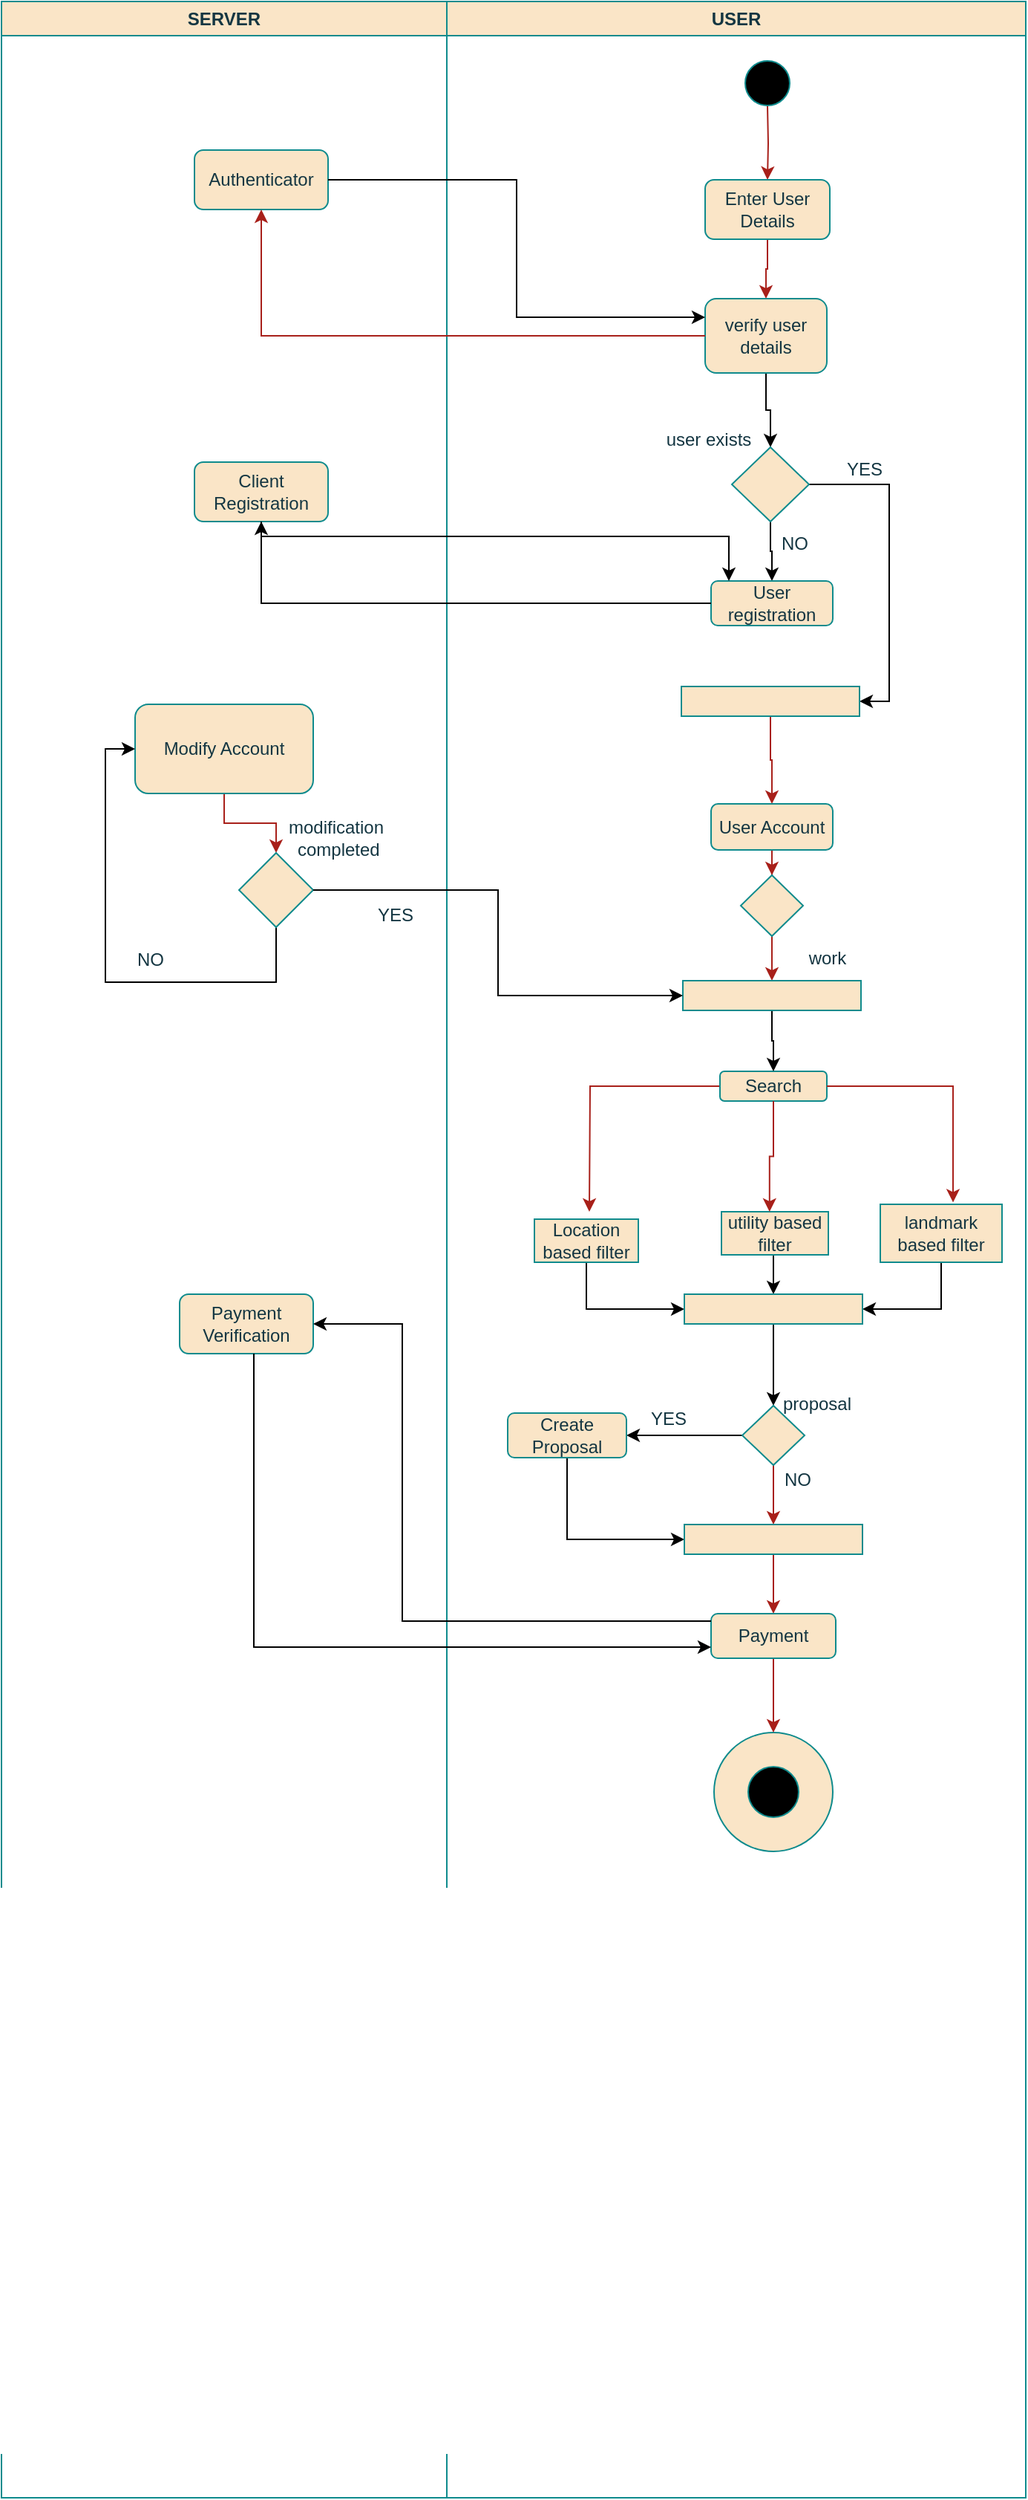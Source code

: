 <mxfile version="24.0.0" type="github">
  <diagram id="prtHgNgQTEPvFCAcTncT" name="Page-1">
    <mxGraphModel dx="2345" dy="1100" grid="1" gridSize="10" guides="1" tooltips="1" connect="1" arrows="1" fold="1" page="1" pageScale="1" pageWidth="827" pageHeight="1169" math="0" shadow="0">
      <root>
        <mxCell id="0" />
        <mxCell id="1" parent="0" />
        <mxCell id="Ph-Yry3BAkA_j3NdTSEP-2" value="USER" style="swimlane;whiteSpace=wrap;html=1;labelBackgroundColor=none;fillColor=#FAE5C7;strokeColor=#0F8B8D;fontColor=#143642;" vertex="1" parent="1">
          <mxGeometry x="370" y="120" width="390" height="1680" as="geometry" />
        </mxCell>
        <mxCell id="Ph-Yry3BAkA_j3NdTSEP-81" value="" style="ellipse;whiteSpace=wrap;html=1;strokeColor=#0F8B8D;align=center;verticalAlign=middle;fontFamily=Helvetica;fontSize=12;fontColor=#143642;fillColor=#FAE5C7;labelBackgroundColor=none;" vertex="1" parent="Ph-Yry3BAkA_j3NdTSEP-2">
          <mxGeometry x="180" y="1165" width="80" height="80" as="geometry" />
        </mxCell>
        <mxCell id="Ph-Yry3BAkA_j3NdTSEP-7" style="edgeStyle=orthogonalEdgeStyle;rounded=0;orthogonalLoop=1;jettySize=auto;html=1;entryX=0.5;entryY=0;entryDx=0;entryDy=0;fontFamily=Helvetica;fontSize=12;fontColor=default;labelBackgroundColor=none;strokeColor=#A8201A;" edge="1" parent="Ph-Yry3BAkA_j3NdTSEP-2" target="Ph-Yry3BAkA_j3NdTSEP-6">
          <mxGeometry relative="1" as="geometry">
            <mxPoint x="216" y="70" as="sourcePoint" />
          </mxGeometry>
        </mxCell>
        <mxCell id="Ph-Yry3BAkA_j3NdTSEP-5" value="" style="ellipse;whiteSpace=wrap;html=1;aspect=fixed;color:black;fillColor=#000000;labelBackgroundColor=none;strokeColor=#0F8B8D;fontColor=#143642;" vertex="1" parent="Ph-Yry3BAkA_j3NdTSEP-2">
          <mxGeometry x="201" y="40" width="30" height="30" as="geometry" />
        </mxCell>
        <mxCell id="Ph-Yry3BAkA_j3NdTSEP-9" style="edgeStyle=orthogonalEdgeStyle;rounded=0;orthogonalLoop=1;jettySize=auto;html=1;exitX=0.5;exitY=1;exitDx=0;exitDy=0;entryX=0.5;entryY=0;entryDx=0;entryDy=0;fontFamily=Helvetica;fontSize=12;fontColor=default;labelBackgroundColor=none;strokeColor=#A8201A;" edge="1" parent="Ph-Yry3BAkA_j3NdTSEP-2" source="Ph-Yry3BAkA_j3NdTSEP-6" target="Ph-Yry3BAkA_j3NdTSEP-8">
          <mxGeometry relative="1" as="geometry" />
        </mxCell>
        <mxCell id="Ph-Yry3BAkA_j3NdTSEP-6" value="Enter User Details" style="rounded=1;whiteSpace=wrap;html=1;strokeColor=#0F8B8D;align=center;verticalAlign=middle;fontFamily=Helvetica;fontSize=12;fontColor=#143642;fillColor=#FAE5C7;labelBackgroundColor=none;" vertex="1" parent="Ph-Yry3BAkA_j3NdTSEP-2">
          <mxGeometry x="174" y="120" width="84" height="40" as="geometry" />
        </mxCell>
        <mxCell id="Ph-Yry3BAkA_j3NdTSEP-85" style="edgeStyle=orthogonalEdgeStyle;rounded=0;orthogonalLoop=1;jettySize=auto;html=1;entryX=0.5;entryY=0;entryDx=0;entryDy=0;" edge="1" parent="Ph-Yry3BAkA_j3NdTSEP-2" source="Ph-Yry3BAkA_j3NdTSEP-8" target="Ph-Yry3BAkA_j3NdTSEP-13">
          <mxGeometry relative="1" as="geometry" />
        </mxCell>
        <mxCell id="Ph-Yry3BAkA_j3NdTSEP-8" value="verify user details" style="rounded=1;whiteSpace=wrap;html=1;strokeColor=#0F8B8D;align=center;verticalAlign=middle;fontFamily=Helvetica;fontSize=12;fontColor=#143642;fillColor=#FAE5C7;labelBackgroundColor=none;" vertex="1" parent="Ph-Yry3BAkA_j3NdTSEP-2">
          <mxGeometry x="174" y="200" width="82" height="50" as="geometry" />
        </mxCell>
        <mxCell id="Ph-Yry3BAkA_j3NdTSEP-99" style="edgeStyle=orthogonalEdgeStyle;rounded=0;orthogonalLoop=1;jettySize=auto;html=1;entryX=0.5;entryY=0;entryDx=0;entryDy=0;" edge="1" parent="Ph-Yry3BAkA_j3NdTSEP-2" source="Ph-Yry3BAkA_j3NdTSEP-13" target="Ph-Yry3BAkA_j3NdTSEP-16">
          <mxGeometry relative="1" as="geometry" />
        </mxCell>
        <mxCell id="Ph-Yry3BAkA_j3NdTSEP-101" style="edgeStyle=orthogonalEdgeStyle;rounded=0;orthogonalLoop=1;jettySize=auto;html=1;entryX=1;entryY=0.5;entryDx=0;entryDy=0;" edge="1" parent="Ph-Yry3BAkA_j3NdTSEP-2" source="Ph-Yry3BAkA_j3NdTSEP-13" target="Ph-Yry3BAkA_j3NdTSEP-21">
          <mxGeometry relative="1" as="geometry">
            <Array as="points">
              <mxPoint x="298" y="325" />
              <mxPoint x="298" y="471" />
            </Array>
          </mxGeometry>
        </mxCell>
        <mxCell id="Ph-Yry3BAkA_j3NdTSEP-13" value="" style="rhombus;whiteSpace=wrap;html=1;strokeColor=#0F8B8D;align=center;verticalAlign=middle;fontFamily=Helvetica;fontSize=12;fontColor=#143642;fillColor=#FAE5C7;labelBackgroundColor=none;" vertex="1" parent="Ph-Yry3BAkA_j3NdTSEP-2">
          <mxGeometry x="192" y="300" width="52" height="50" as="geometry" />
        </mxCell>
        <mxCell id="Ph-Yry3BAkA_j3NdTSEP-16" value="User registration" style="rounded=1;whiteSpace=wrap;html=1;strokeColor=#0F8B8D;align=center;verticalAlign=middle;fontFamily=Helvetica;fontSize=12;fontColor=#143642;fillColor=#FAE5C7;labelBackgroundColor=none;" vertex="1" parent="Ph-Yry3BAkA_j3NdTSEP-2">
          <mxGeometry x="178" y="390" width="82" height="30" as="geometry" />
        </mxCell>
        <mxCell id="Ph-Yry3BAkA_j3NdTSEP-28" style="edgeStyle=orthogonalEdgeStyle;rounded=0;orthogonalLoop=1;jettySize=auto;html=1;entryX=0.5;entryY=0;entryDx=0;entryDy=0;fontFamily=Helvetica;fontSize=12;fontColor=default;labelBackgroundColor=none;strokeColor=#A8201A;" edge="1" parent="Ph-Yry3BAkA_j3NdTSEP-2" source="Ph-Yry3BAkA_j3NdTSEP-21" target="Ph-Yry3BAkA_j3NdTSEP-27">
          <mxGeometry relative="1" as="geometry" />
        </mxCell>
        <mxCell id="Ph-Yry3BAkA_j3NdTSEP-21" value="" style="rounded=0;whiteSpace=wrap;html=1;strokeColor=#0F8B8D;align=center;verticalAlign=middle;fontFamily=Helvetica;fontSize=12;fontColor=#143642;fillColor=#FAE5C7;labelBackgroundColor=none;" vertex="1" parent="Ph-Yry3BAkA_j3NdTSEP-2">
          <mxGeometry x="158" y="461" width="120" height="20" as="geometry" />
        </mxCell>
        <mxCell id="Ph-Yry3BAkA_j3NdTSEP-24" value="&lt;div&gt;user exists&lt;/div&gt;" style="text;html=1;align=center;verticalAlign=middle;resizable=0;points=[];autosize=1;strokeColor=none;fillColor=none;fontFamily=Helvetica;fontSize=12;fontColor=#143642;labelBackgroundColor=none;" vertex="1" parent="Ph-Yry3BAkA_j3NdTSEP-2">
          <mxGeometry x="136" y="280" width="80" height="30" as="geometry" />
        </mxCell>
        <mxCell id="Ph-Yry3BAkA_j3NdTSEP-30" value="" style="edgeStyle=orthogonalEdgeStyle;rounded=0;orthogonalLoop=1;jettySize=auto;html=1;fontFamily=Helvetica;fontSize=12;fontColor=default;entryX=0.5;entryY=0;entryDx=0;entryDy=0;labelBackgroundColor=none;strokeColor=#A8201A;" edge="1" parent="Ph-Yry3BAkA_j3NdTSEP-2" source="Ph-Yry3BAkA_j3NdTSEP-27" target="Ph-Yry3BAkA_j3NdTSEP-31">
          <mxGeometry relative="1" as="geometry">
            <mxPoint x="218" y="641" as="targetPoint" />
          </mxGeometry>
        </mxCell>
        <mxCell id="Ph-Yry3BAkA_j3NdTSEP-27" value="User Account" style="rounded=1;whiteSpace=wrap;html=1;strokeColor=#0F8B8D;align=center;verticalAlign=middle;fontFamily=Helvetica;fontSize=12;fontColor=#143642;fillColor=#FAE5C7;labelBackgroundColor=none;" vertex="1" parent="Ph-Yry3BAkA_j3NdTSEP-2">
          <mxGeometry x="178" y="540" width="82" height="31" as="geometry" />
        </mxCell>
        <mxCell id="Ph-Yry3BAkA_j3NdTSEP-47" style="edgeStyle=orthogonalEdgeStyle;rounded=0;orthogonalLoop=1;jettySize=auto;html=1;entryX=0.5;entryY=0;entryDx=0;entryDy=0;fontFamily=Helvetica;fontSize=12;fontColor=default;labelBackgroundColor=none;strokeColor=#A8201A;" edge="1" parent="Ph-Yry3BAkA_j3NdTSEP-2" source="Ph-Yry3BAkA_j3NdTSEP-31" target="Ph-Yry3BAkA_j3NdTSEP-43">
          <mxGeometry relative="1" as="geometry" />
        </mxCell>
        <mxCell id="Ph-Yry3BAkA_j3NdTSEP-31" value="" style="rhombus;whiteSpace=wrap;html=1;strokeColor=#0F8B8D;align=center;verticalAlign=middle;fontFamily=Helvetica;fontSize=12;fontColor=#143642;fillColor=#FAE5C7;labelBackgroundColor=none;" vertex="1" parent="Ph-Yry3BAkA_j3NdTSEP-2">
          <mxGeometry x="198" y="588" width="42" height="41" as="geometry" />
        </mxCell>
        <mxCell id="Ph-Yry3BAkA_j3NdTSEP-32" value="work" style="text;html=1;align=center;verticalAlign=middle;resizable=0;points=[];autosize=1;strokeColor=none;fillColor=none;fontFamily=Helvetica;fontSize=12;fontColor=#143642;labelBackgroundColor=none;" vertex="1" parent="Ph-Yry3BAkA_j3NdTSEP-2">
          <mxGeometry x="231" y="629" width="50" height="30" as="geometry" />
        </mxCell>
        <mxCell id="Ph-Yry3BAkA_j3NdTSEP-25" value="NO" style="text;html=1;align=center;verticalAlign=middle;resizable=0;points=[];autosize=1;strokeColor=none;fillColor=none;fontFamily=Helvetica;fontSize=12;fontColor=#143642;labelBackgroundColor=none;" vertex="1" parent="Ph-Yry3BAkA_j3NdTSEP-2">
          <mxGeometry x="214" y="350" width="40" height="30" as="geometry" />
        </mxCell>
        <mxCell id="Ph-Yry3BAkA_j3NdTSEP-26" value="YES" style="text;html=1;align=center;verticalAlign=middle;resizable=0;points=[];autosize=1;strokeColor=none;fillColor=none;fontFamily=Helvetica;fontSize=12;fontColor=#143642;labelBackgroundColor=none;" vertex="1" parent="Ph-Yry3BAkA_j3NdTSEP-2">
          <mxGeometry x="256" y="300" width="50" height="30" as="geometry" />
        </mxCell>
        <mxCell id="Ph-Yry3BAkA_j3NdTSEP-56" style="edgeStyle=orthogonalEdgeStyle;rounded=0;orthogonalLoop=1;jettySize=auto;html=1;entryX=0.5;entryY=0;entryDx=0;entryDy=0;fontFamily=Helvetica;fontSize=12;fontColor=default;labelBackgroundColor=none;strokeColor=#A8201A;" edge="1" parent="Ph-Yry3BAkA_j3NdTSEP-2" source="Ph-Yry3BAkA_j3NdTSEP-40">
          <mxGeometry relative="1" as="geometry">
            <mxPoint x="96" y="814.5" as="targetPoint" />
          </mxGeometry>
        </mxCell>
        <mxCell id="Ph-Yry3BAkA_j3NdTSEP-40" value="&lt;div&gt;Search&lt;/div&gt;" style="rounded=1;whiteSpace=wrap;html=1;strokeColor=#0F8B8D;align=center;verticalAlign=middle;fontFamily=Helvetica;fontSize=12;fontColor=#143642;fillColor=#FAE5C7;labelBackgroundColor=none;" vertex="1" parent="Ph-Yry3BAkA_j3NdTSEP-2">
          <mxGeometry x="184" y="720" width="72" height="20" as="geometry" />
        </mxCell>
        <mxCell id="Ph-Yry3BAkA_j3NdTSEP-96" style="edgeStyle=orthogonalEdgeStyle;rounded=0;orthogonalLoop=1;jettySize=auto;html=1;entryX=0.5;entryY=0;entryDx=0;entryDy=0;" edge="1" parent="Ph-Yry3BAkA_j3NdTSEP-2" source="Ph-Yry3BAkA_j3NdTSEP-43" target="Ph-Yry3BAkA_j3NdTSEP-40">
          <mxGeometry relative="1" as="geometry" />
        </mxCell>
        <mxCell id="Ph-Yry3BAkA_j3NdTSEP-43" value="" style="rounded=0;whiteSpace=wrap;html=1;strokeColor=#0F8B8D;align=center;verticalAlign=middle;fontFamily=Helvetica;fontSize=12;fontColor=#143642;fillColor=#FAE5C7;labelBackgroundColor=none;" vertex="1" parent="Ph-Yry3BAkA_j3NdTSEP-2">
          <mxGeometry x="159" y="659" width="120" height="20" as="geometry" />
        </mxCell>
        <mxCell id="Ph-Yry3BAkA_j3NdTSEP-89" style="edgeStyle=orthogonalEdgeStyle;rounded=0;orthogonalLoop=1;jettySize=auto;html=1;entryX=0;entryY=0.5;entryDx=0;entryDy=0;" edge="1" parent="Ph-Yry3BAkA_j3NdTSEP-2" source="Ph-Yry3BAkA_j3NdTSEP-53" target="Ph-Yry3BAkA_j3NdTSEP-59">
          <mxGeometry relative="1" as="geometry">
            <Array as="points">
              <mxPoint x="94" y="880" />
            </Array>
          </mxGeometry>
        </mxCell>
        <mxCell id="Ph-Yry3BAkA_j3NdTSEP-53" value="Location based filter" style="whiteSpace=wrap;html=1;strokeColor=#0F8B8D;align=center;verticalAlign=middle;fontFamily=Helvetica;fontSize=12;fontColor=#143642;fillColor=#FAE5C7;labelBackgroundColor=none;" vertex="1" parent="Ph-Yry3BAkA_j3NdTSEP-2">
          <mxGeometry x="59" y="819.5" width="70" height="29" as="geometry" />
        </mxCell>
        <mxCell id="Ph-Yry3BAkA_j3NdTSEP-88" style="edgeStyle=orthogonalEdgeStyle;rounded=0;orthogonalLoop=1;jettySize=auto;html=1;exitX=0.5;exitY=1;exitDx=0;exitDy=0;entryX=1;entryY=0.5;entryDx=0;entryDy=0;" edge="1" parent="Ph-Yry3BAkA_j3NdTSEP-2" source="Ph-Yry3BAkA_j3NdTSEP-54" target="Ph-Yry3BAkA_j3NdTSEP-59">
          <mxGeometry relative="1" as="geometry" />
        </mxCell>
        <mxCell id="Ph-Yry3BAkA_j3NdTSEP-54" value="landmark based filter" style="whiteSpace=wrap;html=1;strokeColor=#0F8B8D;align=center;verticalAlign=middle;fontFamily=Helvetica;fontSize=12;fontColor=#143642;fillColor=#FAE5C7;labelBackgroundColor=none;" vertex="1" parent="Ph-Yry3BAkA_j3NdTSEP-2">
          <mxGeometry x="292" y="809.5" width="82" height="39" as="geometry" />
        </mxCell>
        <mxCell id="Ph-Yry3BAkA_j3NdTSEP-87" style="edgeStyle=orthogonalEdgeStyle;rounded=0;orthogonalLoop=1;jettySize=auto;html=1;exitX=0.5;exitY=1;exitDx=0;exitDy=0;entryX=0.5;entryY=0;entryDx=0;entryDy=0;" edge="1" parent="Ph-Yry3BAkA_j3NdTSEP-2" source="Ph-Yry3BAkA_j3NdTSEP-55" target="Ph-Yry3BAkA_j3NdTSEP-59">
          <mxGeometry relative="1" as="geometry" />
        </mxCell>
        <mxCell id="Ph-Yry3BAkA_j3NdTSEP-55" value="utility based filter" style="whiteSpace=wrap;html=1;strokeColor=#0F8B8D;align=center;verticalAlign=middle;fontFamily=Helvetica;fontSize=12;fontColor=#143642;fillColor=#FAE5C7;labelBackgroundColor=none;" vertex="1" parent="Ph-Yry3BAkA_j3NdTSEP-2">
          <mxGeometry x="185" y="814.5" width="72" height="29" as="geometry" />
        </mxCell>
        <mxCell id="Ph-Yry3BAkA_j3NdTSEP-57" style="edgeStyle=orthogonalEdgeStyle;rounded=0;orthogonalLoop=1;jettySize=auto;html=1;entryX=0.45;entryY=0;entryDx=0;entryDy=0;entryPerimeter=0;fontFamily=Helvetica;fontSize=12;fontColor=default;labelBackgroundColor=none;strokeColor=#A8201A;" edge="1" parent="Ph-Yry3BAkA_j3NdTSEP-2" source="Ph-Yry3BAkA_j3NdTSEP-40" target="Ph-Yry3BAkA_j3NdTSEP-55">
          <mxGeometry relative="1" as="geometry" />
        </mxCell>
        <mxCell id="Ph-Yry3BAkA_j3NdTSEP-58" style="edgeStyle=orthogonalEdgeStyle;rounded=0;orthogonalLoop=1;jettySize=auto;html=1;entryX=0.592;entryY=-0.033;entryDx=0;entryDy=0;entryPerimeter=0;fontFamily=Helvetica;fontSize=12;fontColor=default;labelBackgroundColor=none;strokeColor=#A8201A;" edge="1" parent="Ph-Yry3BAkA_j3NdTSEP-2" source="Ph-Yry3BAkA_j3NdTSEP-40" target="Ph-Yry3BAkA_j3NdTSEP-54">
          <mxGeometry relative="1" as="geometry">
            <Array as="points">
              <mxPoint x="341" y="730" />
              <mxPoint x="341" y="808" />
            </Array>
          </mxGeometry>
        </mxCell>
        <mxCell id="Ph-Yry3BAkA_j3NdTSEP-92" style="edgeStyle=orthogonalEdgeStyle;rounded=0;orthogonalLoop=1;jettySize=auto;html=1;entryX=0.5;entryY=0;entryDx=0;entryDy=0;" edge="1" parent="Ph-Yry3BAkA_j3NdTSEP-2" source="Ph-Yry3BAkA_j3NdTSEP-59" target="Ph-Yry3BAkA_j3NdTSEP-63">
          <mxGeometry relative="1" as="geometry" />
        </mxCell>
        <mxCell id="Ph-Yry3BAkA_j3NdTSEP-59" value="" style="rounded=0;whiteSpace=wrap;html=1;strokeColor=#0F8B8D;align=center;verticalAlign=middle;fontFamily=Helvetica;fontSize=12;fontColor=#143642;fillColor=#FAE5C7;labelBackgroundColor=none;" vertex="1" parent="Ph-Yry3BAkA_j3NdTSEP-2">
          <mxGeometry x="160" y="870" width="120" height="20" as="geometry" />
        </mxCell>
        <mxCell id="Ph-Yry3BAkA_j3NdTSEP-69" style="edgeStyle=orthogonalEdgeStyle;rounded=0;orthogonalLoop=1;jettySize=auto;html=1;entryX=0.5;entryY=0;entryDx=0;entryDy=0;fontFamily=Helvetica;fontSize=12;fontColor=default;labelBackgroundColor=none;strokeColor=#A8201A;" edge="1" parent="Ph-Yry3BAkA_j3NdTSEP-2" source="Ph-Yry3BAkA_j3NdTSEP-63" target="Ph-Yry3BAkA_j3NdTSEP-68">
          <mxGeometry relative="1" as="geometry" />
        </mxCell>
        <mxCell id="Ph-Yry3BAkA_j3NdTSEP-90" style="edgeStyle=orthogonalEdgeStyle;rounded=0;orthogonalLoop=1;jettySize=auto;html=1;entryX=1;entryY=0.5;entryDx=0;entryDy=0;" edge="1" parent="Ph-Yry3BAkA_j3NdTSEP-2" source="Ph-Yry3BAkA_j3NdTSEP-63">
          <mxGeometry relative="1" as="geometry">
            <mxPoint x="121" y="965.0" as="targetPoint" />
          </mxGeometry>
        </mxCell>
        <mxCell id="Ph-Yry3BAkA_j3NdTSEP-63" value="" style="rhombus;whiteSpace=wrap;html=1;strokeColor=#0F8B8D;align=center;verticalAlign=middle;fontFamily=Helvetica;fontSize=12;fontColor=#143642;fillColor=#FAE5C7;labelBackgroundColor=none;" vertex="1" parent="Ph-Yry3BAkA_j3NdTSEP-2">
          <mxGeometry x="199" y="945" width="42" height="40" as="geometry" />
        </mxCell>
        <mxCell id="Ph-Yry3BAkA_j3NdTSEP-93" style="edgeStyle=orthogonalEdgeStyle;rounded=0;orthogonalLoop=1;jettySize=auto;html=1;entryX=0;entryY=0.5;entryDx=0;entryDy=0;" edge="1" parent="Ph-Yry3BAkA_j3NdTSEP-2" source="Ph-Yry3BAkA_j3NdTSEP-66" target="Ph-Yry3BAkA_j3NdTSEP-68">
          <mxGeometry relative="1" as="geometry">
            <Array as="points">
              <mxPoint x="81" y="1035" />
            </Array>
          </mxGeometry>
        </mxCell>
        <mxCell id="Ph-Yry3BAkA_j3NdTSEP-66" value="Create Proposal" style="rounded=1;whiteSpace=wrap;html=1;strokeColor=#0F8B8D;align=center;verticalAlign=middle;fontFamily=Helvetica;fontSize=12;fontColor=#143642;fillColor=#FAE5C7;labelBackgroundColor=none;" vertex="1" parent="Ph-Yry3BAkA_j3NdTSEP-2">
          <mxGeometry x="41" y="950" width="80" height="30" as="geometry" />
        </mxCell>
        <mxCell id="Ph-Yry3BAkA_j3NdTSEP-74" style="edgeStyle=orthogonalEdgeStyle;rounded=0;orthogonalLoop=1;jettySize=auto;html=1;entryX=0.5;entryY=0;entryDx=0;entryDy=0;fontFamily=Helvetica;fontSize=12;fontColor=default;labelBackgroundColor=none;strokeColor=#A8201A;" edge="1" parent="Ph-Yry3BAkA_j3NdTSEP-2" source="Ph-Yry3BAkA_j3NdTSEP-68" target="Ph-Yry3BAkA_j3NdTSEP-73">
          <mxGeometry relative="1" as="geometry" />
        </mxCell>
        <mxCell id="Ph-Yry3BAkA_j3NdTSEP-68" value="" style="rounded=0;whiteSpace=wrap;html=1;strokeColor=#0F8B8D;align=center;verticalAlign=middle;fontFamily=Helvetica;fontSize=12;fontColor=#143642;fillColor=#FAE5C7;labelBackgroundColor=none;" vertex="1" parent="Ph-Yry3BAkA_j3NdTSEP-2">
          <mxGeometry x="160" y="1025" width="120" height="20" as="geometry" />
        </mxCell>
        <mxCell id="Ph-Yry3BAkA_j3NdTSEP-82" style="edgeStyle=orthogonalEdgeStyle;rounded=0;orthogonalLoop=1;jettySize=auto;html=1;entryX=0.5;entryY=0;entryDx=0;entryDy=0;fontFamily=Helvetica;fontSize=12;fontColor=default;labelBackgroundColor=none;strokeColor=#A8201A;" edge="1" parent="Ph-Yry3BAkA_j3NdTSEP-2" source="Ph-Yry3BAkA_j3NdTSEP-73" target="Ph-Yry3BAkA_j3NdTSEP-81">
          <mxGeometry relative="1" as="geometry" />
        </mxCell>
        <mxCell id="Ph-Yry3BAkA_j3NdTSEP-73" value="Payment" style="rounded=1;whiteSpace=wrap;html=1;strokeColor=#0F8B8D;align=center;verticalAlign=middle;fontFamily=Helvetica;fontSize=12;fontColor=#143642;fillColor=#FAE5C7;labelBackgroundColor=none;" vertex="1" parent="Ph-Yry3BAkA_j3NdTSEP-2">
          <mxGeometry x="178" y="1085" width="84" height="30" as="geometry" />
        </mxCell>
        <mxCell id="Ph-Yry3BAkA_j3NdTSEP-79" value="" style="ellipse;whiteSpace=wrap;html=1;aspect=fixed;strokeColor=#0F8B8D;align=center;verticalAlign=middle;fontFamily=Helvetica;fontSize=12;fontColor=#143642;fillColor=#000000;labelBackgroundColor=none;" vertex="1" parent="Ph-Yry3BAkA_j3NdTSEP-2">
          <mxGeometry x="203" y="1188" width="34" height="34" as="geometry" />
        </mxCell>
        <mxCell id="Ph-Yry3BAkA_j3NdTSEP-71" value="YES" style="text;html=1;align=center;verticalAlign=middle;resizable=0;points=[];autosize=1;strokeColor=none;fillColor=none;fontFamily=Helvetica;fontSize=12;fontColor=#143642;labelBackgroundColor=none;" vertex="1" parent="Ph-Yry3BAkA_j3NdTSEP-2">
          <mxGeometry x="124" y="939" width="50" height="30" as="geometry" />
        </mxCell>
        <mxCell id="Ph-Yry3BAkA_j3NdTSEP-72" value="NO" style="text;html=1;align=center;verticalAlign=middle;resizable=0;points=[];autosize=1;strokeColor=none;fillColor=none;fontFamily=Helvetica;fontSize=12;fontColor=#143642;labelBackgroundColor=none;" vertex="1" parent="Ph-Yry3BAkA_j3NdTSEP-2">
          <mxGeometry x="216" y="980" width="40" height="30" as="geometry" />
        </mxCell>
        <mxCell id="Ph-Yry3BAkA_j3NdTSEP-65" value="proposal" style="text;html=1;align=center;verticalAlign=middle;resizable=0;points=[];autosize=1;strokeColor=none;fillColor=none;fontFamily=Helvetica;fontSize=12;fontColor=#143642;labelBackgroundColor=none;" vertex="1" parent="Ph-Yry3BAkA_j3NdTSEP-2">
          <mxGeometry x="214" y="929" width="70" height="30" as="geometry" />
        </mxCell>
        <mxCell id="Ph-Yry3BAkA_j3NdTSEP-3" value="SERVER" style="swimlane;whiteSpace=wrap;html=1;labelBackgroundColor=none;fillColor=#FAE5C7;strokeColor=#0F8B8D;fontColor=#143642;" vertex="1" parent="1">
          <mxGeometry x="70" y="120" width="300" height="1680" as="geometry" />
        </mxCell>
        <mxCell id="Ph-Yry3BAkA_j3NdTSEP-10" value="Authenticator" style="rounded=1;whiteSpace=wrap;html=1;strokeColor=#0F8B8D;align=center;verticalAlign=middle;fontFamily=Helvetica;fontSize=12;fontColor=#143642;fillColor=#FAE5C7;labelBackgroundColor=none;" vertex="1" parent="Ph-Yry3BAkA_j3NdTSEP-3">
          <mxGeometry x="130" y="100" width="90" height="40" as="geometry" />
        </mxCell>
        <mxCell id="Ph-Yry3BAkA_j3NdTSEP-18" value="Client Registration" style="rounded=1;whiteSpace=wrap;html=1;strokeColor=#0F8B8D;align=center;verticalAlign=middle;fontFamily=Helvetica;fontSize=12;fontColor=#143642;fillColor=#FAE5C7;labelBackgroundColor=none;" vertex="1" parent="Ph-Yry3BAkA_j3NdTSEP-3">
          <mxGeometry x="130" y="310" width="90" height="40" as="geometry" />
        </mxCell>
        <mxCell id="Ph-Yry3BAkA_j3NdTSEP-39" style="edgeStyle=orthogonalEdgeStyle;rounded=0;orthogonalLoop=1;jettySize=auto;html=1;entryX=0.5;entryY=0;entryDx=0;entryDy=0;fontFamily=Helvetica;fontSize=12;fontColor=default;labelBackgroundColor=none;strokeColor=#A8201A;" edge="1" parent="Ph-Yry3BAkA_j3NdTSEP-3" source="Ph-Yry3BAkA_j3NdTSEP-33" target="Ph-Yry3BAkA_j3NdTSEP-35">
          <mxGeometry relative="1" as="geometry" />
        </mxCell>
        <mxCell id="Ph-Yry3BAkA_j3NdTSEP-33" value="Modify Account" style="rounded=1;whiteSpace=wrap;html=1;strokeColor=#0F8B8D;align=center;verticalAlign=middle;fontFamily=Helvetica;fontSize=12;fontColor=#143642;fillColor=#FAE5C7;labelBackgroundColor=none;" vertex="1" parent="Ph-Yry3BAkA_j3NdTSEP-3">
          <mxGeometry x="90" y="473" width="120" height="60" as="geometry" />
        </mxCell>
        <mxCell id="Ph-Yry3BAkA_j3NdTSEP-98" style="edgeStyle=orthogonalEdgeStyle;rounded=0;orthogonalLoop=1;jettySize=auto;html=1;entryX=0;entryY=0.5;entryDx=0;entryDy=0;" edge="1" parent="Ph-Yry3BAkA_j3NdTSEP-3" source="Ph-Yry3BAkA_j3NdTSEP-35" target="Ph-Yry3BAkA_j3NdTSEP-33">
          <mxGeometry relative="1" as="geometry">
            <Array as="points">
              <mxPoint x="185" y="660" />
              <mxPoint x="70" y="660" />
              <mxPoint x="70" y="503" />
            </Array>
          </mxGeometry>
        </mxCell>
        <mxCell id="Ph-Yry3BAkA_j3NdTSEP-35" value="" style="rhombus;whiteSpace=wrap;html=1;strokeColor=#0F8B8D;align=center;verticalAlign=middle;fontFamily=Helvetica;fontSize=12;fontColor=#143642;fillColor=#FAE5C7;labelBackgroundColor=none;" vertex="1" parent="Ph-Yry3BAkA_j3NdTSEP-3">
          <mxGeometry x="160" y="573" width="50" height="50" as="geometry" />
        </mxCell>
        <mxCell id="Ph-Yry3BAkA_j3NdTSEP-36" value="&lt;div&gt;modification&lt;/div&gt;&lt;div&gt;&amp;nbsp;completed&lt;/div&gt;" style="text;html=1;align=center;verticalAlign=middle;resizable=0;points=[];autosize=1;strokeColor=none;fillColor=none;fontFamily=Helvetica;fontSize=12;fontColor=#143642;labelBackgroundColor=none;" vertex="1" parent="Ph-Yry3BAkA_j3NdTSEP-3">
          <mxGeometry x="180" y="543" width="90" height="40" as="geometry" />
        </mxCell>
        <mxCell id="Ph-Yry3BAkA_j3NdTSEP-75" value="Payment Verification" style="rounded=1;whiteSpace=wrap;html=1;strokeColor=#0F8B8D;align=center;verticalAlign=middle;fontFamily=Helvetica;fontSize=12;fontColor=#143642;fillColor=#FAE5C7;labelBackgroundColor=none;" vertex="1" parent="Ph-Yry3BAkA_j3NdTSEP-3">
          <mxGeometry x="120" y="870" width="90" height="40" as="geometry" />
        </mxCell>
        <mxCell id="Ph-Yry3BAkA_j3NdTSEP-42" value="NO" style="text;html=1;align=center;verticalAlign=middle;resizable=0;points=[];autosize=1;strokeColor=none;fillColor=none;fontFamily=Helvetica;fontSize=12;fontColor=#143642;labelBackgroundColor=none;" vertex="1" parent="Ph-Yry3BAkA_j3NdTSEP-3">
          <mxGeometry x="80" y="630" width="40" height="30" as="geometry" />
        </mxCell>
        <mxCell id="Ph-Yry3BAkA_j3NdTSEP-49" value="YES" style="text;html=1;align=center;verticalAlign=middle;resizable=0;points=[];autosize=1;strokeColor=none;fillColor=none;fontFamily=Helvetica;fontSize=12;fontColor=#143642;labelBackgroundColor=none;" vertex="1" parent="Ph-Yry3BAkA_j3NdTSEP-3">
          <mxGeometry x="240" y="600" width="50" height="30" as="geometry" />
        </mxCell>
        <mxCell id="Ph-Yry3BAkA_j3NdTSEP-11" style="edgeStyle=orthogonalEdgeStyle;rounded=0;orthogonalLoop=1;jettySize=auto;html=1;entryX=0.5;entryY=1;entryDx=0;entryDy=0;fontFamily=Helvetica;fontSize=12;fontColor=default;labelBackgroundColor=none;strokeColor=#A8201A;" edge="1" parent="1" source="Ph-Yry3BAkA_j3NdTSEP-8" target="Ph-Yry3BAkA_j3NdTSEP-10">
          <mxGeometry relative="1" as="geometry" />
        </mxCell>
        <mxCell id="Ph-Yry3BAkA_j3NdTSEP-84" style="edgeStyle=orthogonalEdgeStyle;rounded=0;orthogonalLoop=1;jettySize=auto;html=1;entryX=0;entryY=0.25;entryDx=0;entryDy=0;" edge="1" parent="1" source="Ph-Yry3BAkA_j3NdTSEP-10" target="Ph-Yry3BAkA_j3NdTSEP-8">
          <mxGeometry relative="1" as="geometry" />
        </mxCell>
        <mxCell id="Ph-Yry3BAkA_j3NdTSEP-94" style="edgeStyle=orthogonalEdgeStyle;rounded=0;orthogonalLoop=1;jettySize=auto;html=1;entryX=1;entryY=0.5;entryDx=0;entryDy=0;" edge="1" parent="1" source="Ph-Yry3BAkA_j3NdTSEP-73" target="Ph-Yry3BAkA_j3NdTSEP-75">
          <mxGeometry relative="1" as="geometry">
            <Array as="points">
              <mxPoint x="340" y="1210" />
              <mxPoint x="340" y="1010" />
            </Array>
          </mxGeometry>
        </mxCell>
        <mxCell id="Ph-Yry3BAkA_j3NdTSEP-95" style="edgeStyle=orthogonalEdgeStyle;rounded=0;orthogonalLoop=1;jettySize=auto;html=1;entryX=0;entryY=0.75;entryDx=0;entryDy=0;" edge="1" parent="1" source="Ph-Yry3BAkA_j3NdTSEP-75" target="Ph-Yry3BAkA_j3NdTSEP-73">
          <mxGeometry relative="1" as="geometry">
            <Array as="points">
              <mxPoint x="240" y="1228" />
            </Array>
          </mxGeometry>
        </mxCell>
        <mxCell id="Ph-Yry3BAkA_j3NdTSEP-97" style="edgeStyle=orthogonalEdgeStyle;rounded=0;orthogonalLoop=1;jettySize=auto;html=1;entryX=0;entryY=0.5;entryDx=0;entryDy=0;" edge="1" parent="1" source="Ph-Yry3BAkA_j3NdTSEP-35" target="Ph-Yry3BAkA_j3NdTSEP-43">
          <mxGeometry relative="1" as="geometry" />
        </mxCell>
        <mxCell id="Ph-Yry3BAkA_j3NdTSEP-102" style="edgeStyle=orthogonalEdgeStyle;rounded=0;orthogonalLoop=1;jettySize=auto;html=1;entryX=0.5;entryY=1;entryDx=0;entryDy=0;" edge="1" parent="1" source="Ph-Yry3BAkA_j3NdTSEP-16" target="Ph-Yry3BAkA_j3NdTSEP-18">
          <mxGeometry relative="1" as="geometry" />
        </mxCell>
        <mxCell id="Ph-Yry3BAkA_j3NdTSEP-103" style="edgeStyle=orthogonalEdgeStyle;rounded=0;orthogonalLoop=1;jettySize=auto;html=1;" edge="1" parent="1" source="Ph-Yry3BAkA_j3NdTSEP-18" target="Ph-Yry3BAkA_j3NdTSEP-16">
          <mxGeometry relative="1" as="geometry">
            <Array as="points">
              <mxPoint x="245" y="480" />
              <mxPoint x="560" y="480" />
            </Array>
          </mxGeometry>
        </mxCell>
      </root>
    </mxGraphModel>
  </diagram>
</mxfile>
